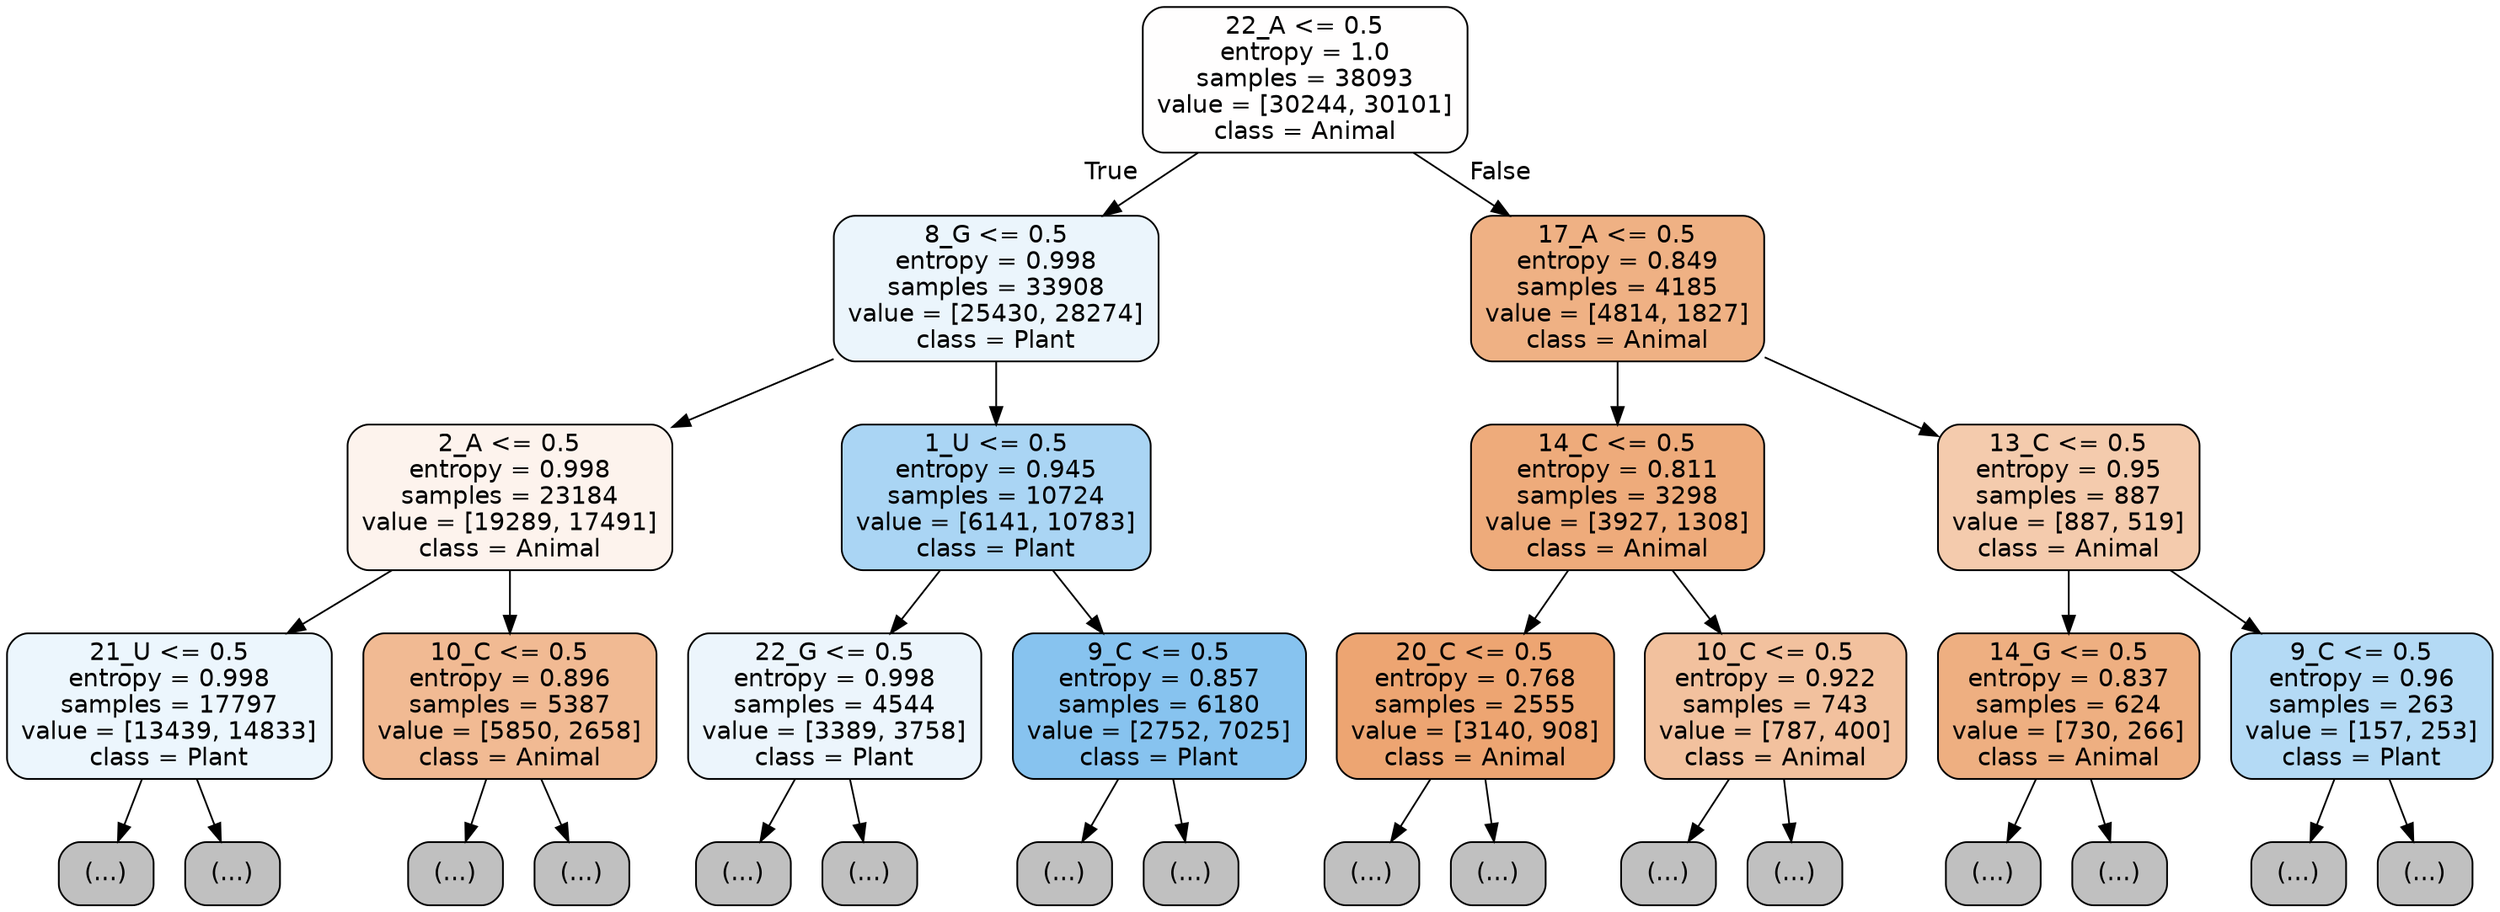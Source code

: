 digraph Tree {
node [shape=box, style="filled, rounded", color="black", fontname="helvetica"] ;
edge [fontname="helvetica"] ;
0 [label="22_A <= 0.5\nentropy = 1.0\nsamples = 38093\nvalue = [30244, 30101]\nclass = Animal", fillcolor="#fffefe"] ;
1 [label="8_G <= 0.5\nentropy = 0.998\nsamples = 33908\nvalue = [25430, 28274]\nclass = Plant", fillcolor="#ebf5fc"] ;
0 -> 1 [labeldistance=2.5, labelangle=45, headlabel="True"] ;
2 [label="2_A <= 0.5\nentropy = 0.998\nsamples = 23184\nvalue = [19289, 17491]\nclass = Animal", fillcolor="#fdf3ed"] ;
1 -> 2 ;
3 [label="21_U <= 0.5\nentropy = 0.998\nsamples = 17797\nvalue = [13439, 14833]\nclass = Plant", fillcolor="#ecf6fd"] ;
2 -> 3 ;
4 [label="(...)", fillcolor="#C0C0C0"] ;
3 -> 4 ;
6475 [label="(...)", fillcolor="#C0C0C0"] ;
3 -> 6475 ;
8242 [label="10_C <= 0.5\nentropy = 0.896\nsamples = 5387\nvalue = [5850, 2658]\nclass = Animal", fillcolor="#f1ba93"] ;
2 -> 8242 ;
8243 [label="(...)", fillcolor="#C0C0C0"] ;
8242 -> 8243 ;
10278 [label="(...)", fillcolor="#C0C0C0"] ;
8242 -> 10278 ;
10817 [label="1_U <= 0.5\nentropy = 0.945\nsamples = 10724\nvalue = [6141, 10783]\nclass = Plant", fillcolor="#aad5f4"] ;
1 -> 10817 ;
10818 [label="22_G <= 0.5\nentropy = 0.998\nsamples = 4544\nvalue = [3389, 3758]\nclass = Plant", fillcolor="#ecf5fc"] ;
10817 -> 10818 ;
10819 [label="(...)", fillcolor="#C0C0C0"] ;
10818 -> 10819 ;
12738 [label="(...)", fillcolor="#C0C0C0"] ;
10818 -> 12738 ;
13067 [label="9_C <= 0.5\nentropy = 0.857\nsamples = 6180\nvalue = [2752, 7025]\nclass = Plant", fillcolor="#87c3ef"] ;
10817 -> 13067 ;
13068 [label="(...)", fillcolor="#C0C0C0"] ;
13067 -> 13068 ;
14467 [label="(...)", fillcolor="#C0C0C0"] ;
13067 -> 14467 ;
14804 [label="17_A <= 0.5\nentropy = 0.849\nsamples = 4185\nvalue = [4814, 1827]\nclass = Animal", fillcolor="#efb184"] ;
0 -> 14804 [labeldistance=2.5, labelangle=-45, headlabel="False"] ;
14805 [label="14_C <= 0.5\nentropy = 0.811\nsamples = 3298\nvalue = [3927, 1308]\nclass = Animal", fillcolor="#eeab7b"] ;
14804 -> 14805 ;
14806 [label="20_C <= 0.5\nentropy = 0.768\nsamples = 2555\nvalue = [3140, 908]\nclass = Animal", fillcolor="#eda572"] ;
14805 -> 14806 ;
14807 [label="(...)", fillcolor="#C0C0C0"] ;
14806 -> 14807 ;
15640 [label="(...)", fillcolor="#C0C0C0"] ;
14806 -> 15640 ;
15915 [label="10_C <= 0.5\nentropy = 0.922\nsamples = 743\nvalue = [787, 400]\nclass = Animal", fillcolor="#f2c19e"] ;
14805 -> 15915 ;
15916 [label="(...)", fillcolor="#C0C0C0"] ;
15915 -> 15916 ;
16135 [label="(...)", fillcolor="#C0C0C0"] ;
15915 -> 16135 ;
16238 [label="13_C <= 0.5\nentropy = 0.95\nsamples = 887\nvalue = [887, 519]\nclass = Animal", fillcolor="#f4cbad"] ;
14804 -> 16238 ;
16239 [label="14_G <= 0.5\nentropy = 0.837\nsamples = 624\nvalue = [730, 266]\nclass = Animal", fillcolor="#eeaf81"] ;
16238 -> 16239 ;
16240 [label="(...)", fillcolor="#C0C0C0"] ;
16239 -> 16240 ;
16489 [label="(...)", fillcolor="#C0C0C0"] ;
16239 -> 16489 ;
16576 [label="9_C <= 0.5\nentropy = 0.96\nsamples = 263\nvalue = [157, 253]\nclass = Plant", fillcolor="#b4daf5"] ;
16238 -> 16576 ;
16577 [label="(...)", fillcolor="#C0C0C0"] ;
16576 -> 16577 ;
16636 [label="(...)", fillcolor="#C0C0C0"] ;
16576 -> 16636 ;
}